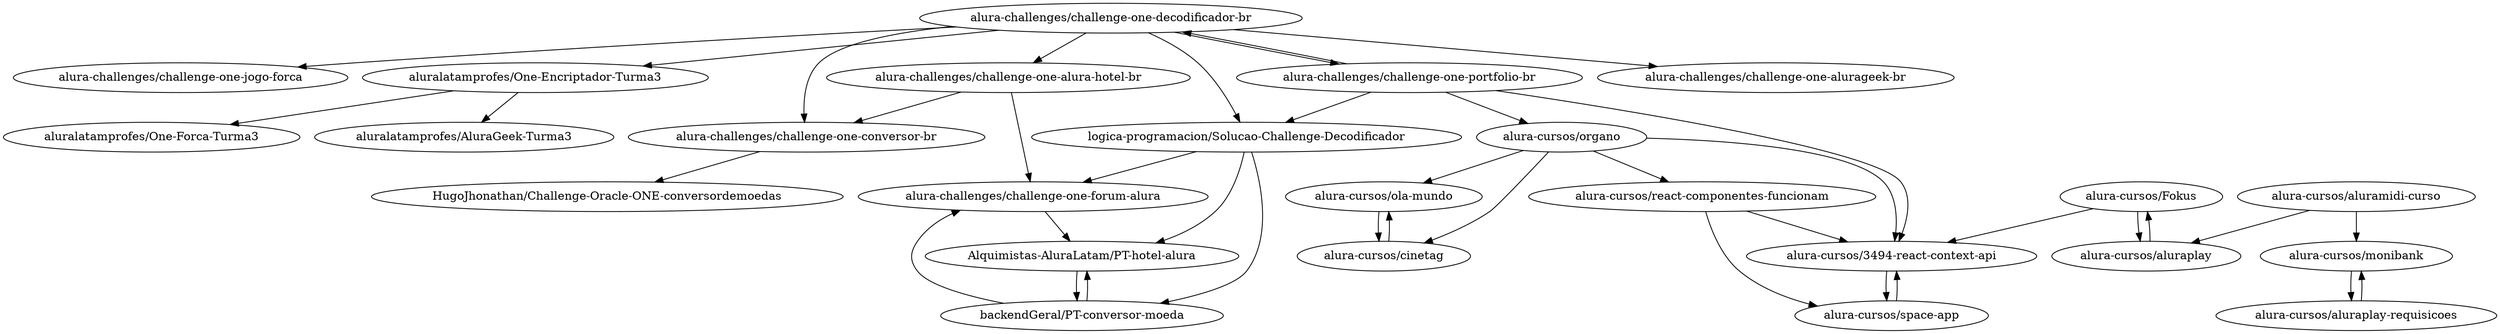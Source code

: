digraph G {
"alura-challenges/challenge-one-decodificador-br" -> "alura-challenges/challenge-one-jogo-forca"
"alura-challenges/challenge-one-decodificador-br" -> "alura-challenges/challenge-one-conversor-br"
"alura-challenges/challenge-one-decodificador-br" -> "aluralatamprofes/One-Encriptador-Turma3"
"alura-challenges/challenge-one-decodificador-br" -> "alura-challenges/challenge-one-portfolio-br"
"alura-challenges/challenge-one-decodificador-br" -> "alura-challenges/challenge-one-alura-hotel-br"
"alura-challenges/challenge-one-decodificador-br" -> "logica-programacion/Solucao-Challenge-Decodificador"
"alura-challenges/challenge-one-decodificador-br" -> "alura-challenges/challenge-one-alurageek-br"
"alura-challenges/challenge-one-alura-hotel-br" -> "alura-challenges/challenge-one-forum-alura"
"alura-challenges/challenge-one-alura-hotel-br" -> "alura-challenges/challenge-one-conversor-br"
"alura-challenges/challenge-one-portfolio-br" -> "alura-challenges/challenge-one-decodificador-br"
"alura-challenges/challenge-one-portfolio-br" -> "alura-cursos/3494-react-context-api"
"alura-challenges/challenge-one-portfolio-br" -> "alura-cursos/organo"
"alura-challenges/challenge-one-portfolio-br" -> "logica-programacion/Solucao-Challenge-Decodificador"
"alura-cursos/organo" -> "alura-cursos/react-componentes-funcionam"
"alura-cursos/organo" -> "alura-cursos/3494-react-context-api"
"alura-cursos/organo" -> "alura-cursos/ola-mundo"
"alura-cursos/organo" -> "alura-cursos/cinetag"
"alura-challenges/challenge-one-conversor-br" -> "HugoJhonathan/Challenge-Oracle-ONE-conversordemoedas"
"alura-cursos/aluramidi-curso" -> "alura-cursos/monibank"
"alura-cursos/aluramidi-curso" -> "alura-cursos/aluraplay"
"aluralatamprofes/One-Encriptador-Turma3" -> "aluralatamprofes/One-Forca-Turma3"
"aluralatamprofes/One-Encriptador-Turma3" -> "aluralatamprofes/AluraGeek-Turma3"
"alura-cursos/cinetag" -> "alura-cursos/ola-mundo"
"logica-programacion/Solucao-Challenge-Decodificador" -> "Alquimistas-AluraLatam/PT-hotel-alura"
"logica-programacion/Solucao-Challenge-Decodificador" -> "backendGeral/PT-conversor-moeda"
"logica-programacion/Solucao-Challenge-Decodificador" -> "alura-challenges/challenge-one-forum-alura"
"backendGeral/PT-conversor-moeda" -> "Alquimistas-AluraLatam/PT-hotel-alura"
"backendGeral/PT-conversor-moeda" -> "alura-challenges/challenge-one-forum-alura"
"Alquimistas-AluraLatam/PT-hotel-alura" -> "backendGeral/PT-conversor-moeda"
"alura-cursos/react-componentes-funcionam" -> "alura-cursos/3494-react-context-api"
"alura-cursos/react-componentes-funcionam" -> "alura-cursos/space-app"
"alura-cursos/aluraplay-requisicoes" -> "alura-cursos/monibank"
"alura-cursos/aluraplay" -> "alura-cursos/Fokus"
"alura-cursos/monibank" -> "alura-cursos/aluraplay-requisicoes"
"alura-cursos/ola-mundo" -> "alura-cursos/cinetag"
"alura-challenges/challenge-one-forum-alura" -> "Alquimistas-AluraLatam/PT-hotel-alura"
"alura-cursos/Fokus" -> "alura-cursos/aluraplay"
"alura-cursos/Fokus" -> "alura-cursos/3494-react-context-api"
"alura-cursos/space-app" -> "alura-cursos/3494-react-context-api"
"alura-cursos/3494-react-context-api" -> "alura-cursos/space-app"
"alura-challenges/challenge-one-decodificador-br" ["l"="0.877,45.174"]
"alura-challenges/challenge-one-jogo-forca" ["l"="0.907,45.18"]
"alura-challenges/challenge-one-conversor-br" ["l"="0.882,45.15"]
"aluralatamprofes/One-Encriptador-Turma3" ["l"="0.914,45.161"]
"alura-challenges/challenge-one-portfolio-br" ["l"="0.859,45.198"]
"alura-challenges/challenge-one-alura-hotel-br" ["l"="0.857,45.153"]
"logica-programacion/Solucao-Challenge-Decodificador" ["l"="0.84,45.176"]
"alura-challenges/challenge-one-alurageek-br" ["l"="0.891,45.189"]
"alura-challenges/challenge-one-forum-alura" ["l"="0.833,45.16"]
"alura-cursos/3494-react-context-api" ["l"="0.863,45.229"]
"alura-cursos/organo" ["l"="0.845,45.22"]
"alura-cursos/react-componentes-funcionam" ["l"="0.872,45.221"]
"alura-cursos/ola-mundo" ["l"="0.829,45.234"]
"alura-cursos/cinetag" ["l"="0.821,45.224"]
"HugoJhonathan/Challenge-Oracle-ONE-conversordemoedas" ["l"="0.887,45.134"]
"alura-cursos/aluramidi-curso" ["l"="0.886,45.287"]
"alura-cursos/monibank" ["l"="0.897,45.303"]
"alura-cursos/aluraplay" ["l"="0.877,45.268"]
"aluralatamprofes/One-Forca-Turma3" ["l"="0.931,45.149"]
"aluralatamprofes/AluraGeek-Turma3" ["l"="0.937,45.164"]
"Alquimistas-AluraLatam/PT-hotel-alura" ["l"="0.819,45.173"]
"backendGeral/PT-conversor-moeda" ["l"="0.815,45.163"]
"alura-cursos/space-app" ["l"="0.879,45.233"]
"alura-cursos/aluraplay-requisicoes" ["l"="0.906,45.315"]
"alura-cursos/Fokus" ["l"="0.872,45.253"]
}
